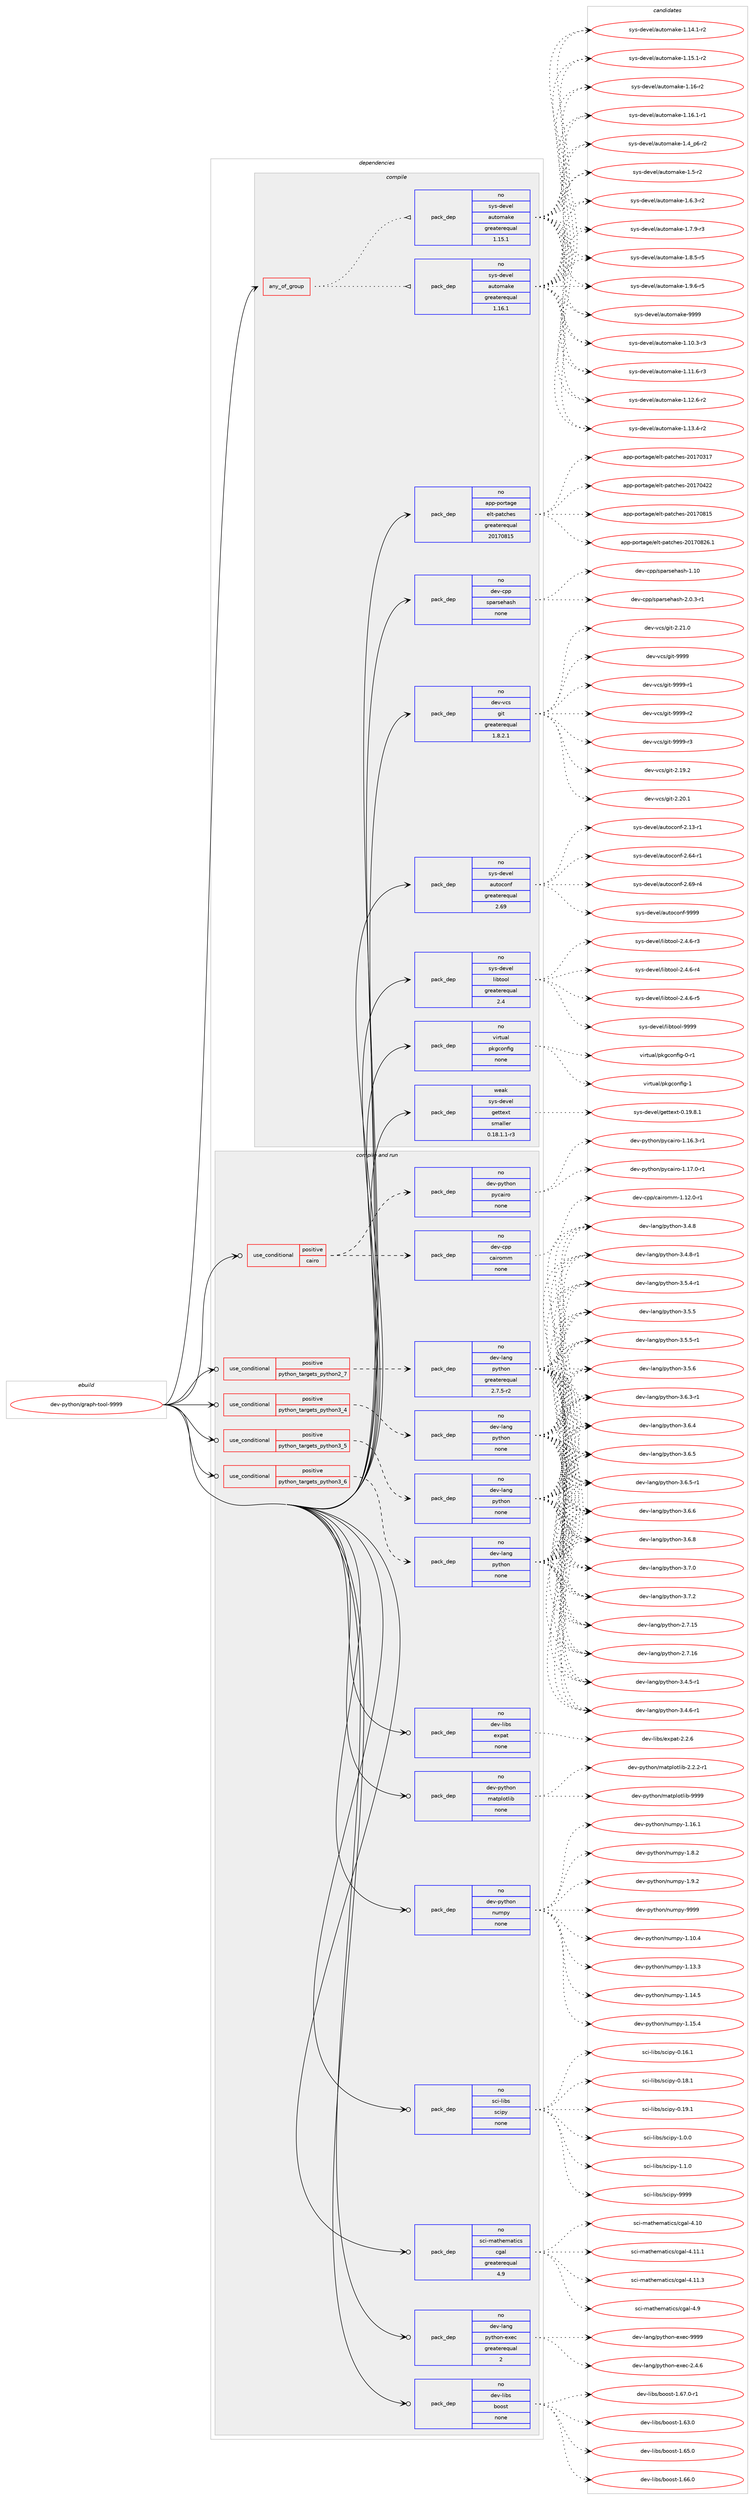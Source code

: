 digraph prolog {

# *************
# Graph options
# *************

newrank=true;
concentrate=true;
compound=true;
graph [rankdir=LR,fontname=Helvetica,fontsize=10,ranksep=1.5];#, ranksep=2.5, nodesep=0.2];
edge  [arrowhead=vee];
node  [fontname=Helvetica,fontsize=10];

# **********
# The ebuild
# **********

subgraph cluster_leftcol {
color=gray;
rank=same;
label=<<i>ebuild</i>>;
id [label="dev-python/graph-tool-9999", color=red, width=4, href="../dev-python/graph-tool-9999.svg"];
}

# ****************
# The dependencies
# ****************

subgraph cluster_midcol {
color=gray;
label=<<i>dependencies</i>>;
subgraph cluster_compile {
fillcolor="#eeeeee";
style=filled;
label=<<i>compile</i>>;
subgraph any22688 {
dependency1411905 [label=<<TABLE BORDER="0" CELLBORDER="1" CELLSPACING="0" CELLPADDING="4"><TR><TD CELLPADDING="10">any_of_group</TD></TR></TABLE>>, shape=none, color=red];subgraph pack1013506 {
dependency1411906 [label=<<TABLE BORDER="0" CELLBORDER="1" CELLSPACING="0" CELLPADDING="4" WIDTH="220"><TR><TD ROWSPAN="6" CELLPADDING="30">pack_dep</TD></TR><TR><TD WIDTH="110">no</TD></TR><TR><TD>sys-devel</TD></TR><TR><TD>automake</TD></TR><TR><TD>greaterequal</TD></TR><TR><TD>1.16.1</TD></TR></TABLE>>, shape=none, color=blue];
}
dependency1411905:e -> dependency1411906:w [weight=20,style="dotted",arrowhead="oinv"];
subgraph pack1013507 {
dependency1411907 [label=<<TABLE BORDER="0" CELLBORDER="1" CELLSPACING="0" CELLPADDING="4" WIDTH="220"><TR><TD ROWSPAN="6" CELLPADDING="30">pack_dep</TD></TR><TR><TD WIDTH="110">no</TD></TR><TR><TD>sys-devel</TD></TR><TR><TD>automake</TD></TR><TR><TD>greaterequal</TD></TR><TR><TD>1.15.1</TD></TR></TABLE>>, shape=none, color=blue];
}
dependency1411905:e -> dependency1411907:w [weight=20,style="dotted",arrowhead="oinv"];
}
id:e -> dependency1411905:w [weight=20,style="solid",arrowhead="vee"];
subgraph pack1013508 {
dependency1411908 [label=<<TABLE BORDER="0" CELLBORDER="1" CELLSPACING="0" CELLPADDING="4" WIDTH="220"><TR><TD ROWSPAN="6" CELLPADDING="30">pack_dep</TD></TR><TR><TD WIDTH="110">no</TD></TR><TR><TD>app-portage</TD></TR><TR><TD>elt-patches</TD></TR><TR><TD>greaterequal</TD></TR><TR><TD>20170815</TD></TR></TABLE>>, shape=none, color=blue];
}
id:e -> dependency1411908:w [weight=20,style="solid",arrowhead="vee"];
subgraph pack1013509 {
dependency1411909 [label=<<TABLE BORDER="0" CELLBORDER="1" CELLSPACING="0" CELLPADDING="4" WIDTH="220"><TR><TD ROWSPAN="6" CELLPADDING="30">pack_dep</TD></TR><TR><TD WIDTH="110">no</TD></TR><TR><TD>dev-cpp</TD></TR><TR><TD>sparsehash</TD></TR><TR><TD>none</TD></TR><TR><TD></TD></TR></TABLE>>, shape=none, color=blue];
}
id:e -> dependency1411909:w [weight=20,style="solid",arrowhead="vee"];
subgraph pack1013510 {
dependency1411910 [label=<<TABLE BORDER="0" CELLBORDER="1" CELLSPACING="0" CELLPADDING="4" WIDTH="220"><TR><TD ROWSPAN="6" CELLPADDING="30">pack_dep</TD></TR><TR><TD WIDTH="110">no</TD></TR><TR><TD>dev-vcs</TD></TR><TR><TD>git</TD></TR><TR><TD>greaterequal</TD></TR><TR><TD>1.8.2.1</TD></TR></TABLE>>, shape=none, color=blue];
}
id:e -> dependency1411910:w [weight=20,style="solid",arrowhead="vee"];
subgraph pack1013511 {
dependency1411911 [label=<<TABLE BORDER="0" CELLBORDER="1" CELLSPACING="0" CELLPADDING="4" WIDTH="220"><TR><TD ROWSPAN="6" CELLPADDING="30">pack_dep</TD></TR><TR><TD WIDTH="110">no</TD></TR><TR><TD>sys-devel</TD></TR><TR><TD>autoconf</TD></TR><TR><TD>greaterequal</TD></TR><TR><TD>2.69</TD></TR></TABLE>>, shape=none, color=blue];
}
id:e -> dependency1411911:w [weight=20,style="solid",arrowhead="vee"];
subgraph pack1013512 {
dependency1411912 [label=<<TABLE BORDER="0" CELLBORDER="1" CELLSPACING="0" CELLPADDING="4" WIDTH="220"><TR><TD ROWSPAN="6" CELLPADDING="30">pack_dep</TD></TR><TR><TD WIDTH="110">no</TD></TR><TR><TD>sys-devel</TD></TR><TR><TD>libtool</TD></TR><TR><TD>greaterequal</TD></TR><TR><TD>2.4</TD></TR></TABLE>>, shape=none, color=blue];
}
id:e -> dependency1411912:w [weight=20,style="solid",arrowhead="vee"];
subgraph pack1013513 {
dependency1411913 [label=<<TABLE BORDER="0" CELLBORDER="1" CELLSPACING="0" CELLPADDING="4" WIDTH="220"><TR><TD ROWSPAN="6" CELLPADDING="30">pack_dep</TD></TR><TR><TD WIDTH="110">no</TD></TR><TR><TD>virtual</TD></TR><TR><TD>pkgconfig</TD></TR><TR><TD>none</TD></TR><TR><TD></TD></TR></TABLE>>, shape=none, color=blue];
}
id:e -> dependency1411913:w [weight=20,style="solid",arrowhead="vee"];
subgraph pack1013514 {
dependency1411914 [label=<<TABLE BORDER="0" CELLBORDER="1" CELLSPACING="0" CELLPADDING="4" WIDTH="220"><TR><TD ROWSPAN="6" CELLPADDING="30">pack_dep</TD></TR><TR><TD WIDTH="110">weak</TD></TR><TR><TD>sys-devel</TD></TR><TR><TD>gettext</TD></TR><TR><TD>smaller</TD></TR><TR><TD>0.18.1.1-r3</TD></TR></TABLE>>, shape=none, color=blue];
}
id:e -> dependency1411914:w [weight=20,style="solid",arrowhead="vee"];
}
subgraph cluster_compileandrun {
fillcolor="#eeeeee";
style=filled;
label=<<i>compile and run</i>>;
subgraph cond375133 {
dependency1411915 [label=<<TABLE BORDER="0" CELLBORDER="1" CELLSPACING="0" CELLPADDING="4"><TR><TD ROWSPAN="3" CELLPADDING="10">use_conditional</TD></TR><TR><TD>positive</TD></TR><TR><TD>cairo</TD></TR></TABLE>>, shape=none, color=red];
subgraph pack1013515 {
dependency1411916 [label=<<TABLE BORDER="0" CELLBORDER="1" CELLSPACING="0" CELLPADDING="4" WIDTH="220"><TR><TD ROWSPAN="6" CELLPADDING="30">pack_dep</TD></TR><TR><TD WIDTH="110">no</TD></TR><TR><TD>dev-cpp</TD></TR><TR><TD>cairomm</TD></TR><TR><TD>none</TD></TR><TR><TD></TD></TR></TABLE>>, shape=none, color=blue];
}
dependency1411915:e -> dependency1411916:w [weight=20,style="dashed",arrowhead="vee"];
subgraph pack1013516 {
dependency1411917 [label=<<TABLE BORDER="0" CELLBORDER="1" CELLSPACING="0" CELLPADDING="4" WIDTH="220"><TR><TD ROWSPAN="6" CELLPADDING="30">pack_dep</TD></TR><TR><TD WIDTH="110">no</TD></TR><TR><TD>dev-python</TD></TR><TR><TD>pycairo</TD></TR><TR><TD>none</TD></TR><TR><TD></TD></TR></TABLE>>, shape=none, color=blue];
}
dependency1411915:e -> dependency1411917:w [weight=20,style="dashed",arrowhead="vee"];
}
id:e -> dependency1411915:w [weight=20,style="solid",arrowhead="odotvee"];
subgraph cond375134 {
dependency1411918 [label=<<TABLE BORDER="0" CELLBORDER="1" CELLSPACING="0" CELLPADDING="4"><TR><TD ROWSPAN="3" CELLPADDING="10">use_conditional</TD></TR><TR><TD>positive</TD></TR><TR><TD>python_targets_python2_7</TD></TR></TABLE>>, shape=none, color=red];
subgraph pack1013517 {
dependency1411919 [label=<<TABLE BORDER="0" CELLBORDER="1" CELLSPACING="0" CELLPADDING="4" WIDTH="220"><TR><TD ROWSPAN="6" CELLPADDING="30">pack_dep</TD></TR><TR><TD WIDTH="110">no</TD></TR><TR><TD>dev-lang</TD></TR><TR><TD>python</TD></TR><TR><TD>greaterequal</TD></TR><TR><TD>2.7.5-r2</TD></TR></TABLE>>, shape=none, color=blue];
}
dependency1411918:e -> dependency1411919:w [weight=20,style="dashed",arrowhead="vee"];
}
id:e -> dependency1411918:w [weight=20,style="solid",arrowhead="odotvee"];
subgraph cond375135 {
dependency1411920 [label=<<TABLE BORDER="0" CELLBORDER="1" CELLSPACING="0" CELLPADDING="4"><TR><TD ROWSPAN="3" CELLPADDING="10">use_conditional</TD></TR><TR><TD>positive</TD></TR><TR><TD>python_targets_python3_4</TD></TR></TABLE>>, shape=none, color=red];
subgraph pack1013518 {
dependency1411921 [label=<<TABLE BORDER="0" CELLBORDER="1" CELLSPACING="0" CELLPADDING="4" WIDTH="220"><TR><TD ROWSPAN="6" CELLPADDING="30">pack_dep</TD></TR><TR><TD WIDTH="110">no</TD></TR><TR><TD>dev-lang</TD></TR><TR><TD>python</TD></TR><TR><TD>none</TD></TR><TR><TD></TD></TR></TABLE>>, shape=none, color=blue];
}
dependency1411920:e -> dependency1411921:w [weight=20,style="dashed",arrowhead="vee"];
}
id:e -> dependency1411920:w [weight=20,style="solid",arrowhead="odotvee"];
subgraph cond375136 {
dependency1411922 [label=<<TABLE BORDER="0" CELLBORDER="1" CELLSPACING="0" CELLPADDING="4"><TR><TD ROWSPAN="3" CELLPADDING="10">use_conditional</TD></TR><TR><TD>positive</TD></TR><TR><TD>python_targets_python3_5</TD></TR></TABLE>>, shape=none, color=red];
subgraph pack1013519 {
dependency1411923 [label=<<TABLE BORDER="0" CELLBORDER="1" CELLSPACING="0" CELLPADDING="4" WIDTH="220"><TR><TD ROWSPAN="6" CELLPADDING="30">pack_dep</TD></TR><TR><TD WIDTH="110">no</TD></TR><TR><TD>dev-lang</TD></TR><TR><TD>python</TD></TR><TR><TD>none</TD></TR><TR><TD></TD></TR></TABLE>>, shape=none, color=blue];
}
dependency1411922:e -> dependency1411923:w [weight=20,style="dashed",arrowhead="vee"];
}
id:e -> dependency1411922:w [weight=20,style="solid",arrowhead="odotvee"];
subgraph cond375137 {
dependency1411924 [label=<<TABLE BORDER="0" CELLBORDER="1" CELLSPACING="0" CELLPADDING="4"><TR><TD ROWSPAN="3" CELLPADDING="10">use_conditional</TD></TR><TR><TD>positive</TD></TR><TR><TD>python_targets_python3_6</TD></TR></TABLE>>, shape=none, color=red];
subgraph pack1013520 {
dependency1411925 [label=<<TABLE BORDER="0" CELLBORDER="1" CELLSPACING="0" CELLPADDING="4" WIDTH="220"><TR><TD ROWSPAN="6" CELLPADDING="30">pack_dep</TD></TR><TR><TD WIDTH="110">no</TD></TR><TR><TD>dev-lang</TD></TR><TR><TD>python</TD></TR><TR><TD>none</TD></TR><TR><TD></TD></TR></TABLE>>, shape=none, color=blue];
}
dependency1411924:e -> dependency1411925:w [weight=20,style="dashed",arrowhead="vee"];
}
id:e -> dependency1411924:w [weight=20,style="solid",arrowhead="odotvee"];
subgraph pack1013521 {
dependency1411926 [label=<<TABLE BORDER="0" CELLBORDER="1" CELLSPACING="0" CELLPADDING="4" WIDTH="220"><TR><TD ROWSPAN="6" CELLPADDING="30">pack_dep</TD></TR><TR><TD WIDTH="110">no</TD></TR><TR><TD>dev-lang</TD></TR><TR><TD>python-exec</TD></TR><TR><TD>greaterequal</TD></TR><TR><TD>2</TD></TR></TABLE>>, shape=none, color=blue];
}
id:e -> dependency1411926:w [weight=20,style="solid",arrowhead="odotvee"];
subgraph pack1013522 {
dependency1411927 [label=<<TABLE BORDER="0" CELLBORDER="1" CELLSPACING="0" CELLPADDING="4" WIDTH="220"><TR><TD ROWSPAN="6" CELLPADDING="30">pack_dep</TD></TR><TR><TD WIDTH="110">no</TD></TR><TR><TD>dev-libs</TD></TR><TR><TD>boost</TD></TR><TR><TD>none</TD></TR><TR><TD></TD></TR></TABLE>>, shape=none, color=blue];
}
id:e -> dependency1411927:w [weight=20,style="solid",arrowhead="odotvee"];
subgraph pack1013523 {
dependency1411928 [label=<<TABLE BORDER="0" CELLBORDER="1" CELLSPACING="0" CELLPADDING="4" WIDTH="220"><TR><TD ROWSPAN="6" CELLPADDING="30">pack_dep</TD></TR><TR><TD WIDTH="110">no</TD></TR><TR><TD>dev-libs</TD></TR><TR><TD>expat</TD></TR><TR><TD>none</TD></TR><TR><TD></TD></TR></TABLE>>, shape=none, color=blue];
}
id:e -> dependency1411928:w [weight=20,style="solid",arrowhead="odotvee"];
subgraph pack1013524 {
dependency1411929 [label=<<TABLE BORDER="0" CELLBORDER="1" CELLSPACING="0" CELLPADDING="4" WIDTH="220"><TR><TD ROWSPAN="6" CELLPADDING="30">pack_dep</TD></TR><TR><TD WIDTH="110">no</TD></TR><TR><TD>dev-python</TD></TR><TR><TD>matplotlib</TD></TR><TR><TD>none</TD></TR><TR><TD></TD></TR></TABLE>>, shape=none, color=blue];
}
id:e -> dependency1411929:w [weight=20,style="solid",arrowhead="odotvee"];
subgraph pack1013525 {
dependency1411930 [label=<<TABLE BORDER="0" CELLBORDER="1" CELLSPACING="0" CELLPADDING="4" WIDTH="220"><TR><TD ROWSPAN="6" CELLPADDING="30">pack_dep</TD></TR><TR><TD WIDTH="110">no</TD></TR><TR><TD>dev-python</TD></TR><TR><TD>numpy</TD></TR><TR><TD>none</TD></TR><TR><TD></TD></TR></TABLE>>, shape=none, color=blue];
}
id:e -> dependency1411930:w [weight=20,style="solid",arrowhead="odotvee"];
subgraph pack1013526 {
dependency1411931 [label=<<TABLE BORDER="0" CELLBORDER="1" CELLSPACING="0" CELLPADDING="4" WIDTH="220"><TR><TD ROWSPAN="6" CELLPADDING="30">pack_dep</TD></TR><TR><TD WIDTH="110">no</TD></TR><TR><TD>sci-libs</TD></TR><TR><TD>scipy</TD></TR><TR><TD>none</TD></TR><TR><TD></TD></TR></TABLE>>, shape=none, color=blue];
}
id:e -> dependency1411931:w [weight=20,style="solid",arrowhead="odotvee"];
subgraph pack1013527 {
dependency1411932 [label=<<TABLE BORDER="0" CELLBORDER="1" CELLSPACING="0" CELLPADDING="4" WIDTH="220"><TR><TD ROWSPAN="6" CELLPADDING="30">pack_dep</TD></TR><TR><TD WIDTH="110">no</TD></TR><TR><TD>sci-mathematics</TD></TR><TR><TD>cgal</TD></TR><TR><TD>greaterequal</TD></TR><TR><TD>4.9</TD></TR></TABLE>>, shape=none, color=blue];
}
id:e -> dependency1411932:w [weight=20,style="solid",arrowhead="odotvee"];
}
subgraph cluster_run {
fillcolor="#eeeeee";
style=filled;
label=<<i>run</i>>;
}
}

# **************
# The candidates
# **************

subgraph cluster_choices {
rank=same;
color=gray;
label=<<i>candidates</i>>;

subgraph choice1013506 {
color=black;
nodesep=1;
choice11512111545100101118101108479711711611110997107101454946494846514511451 [label="sys-devel/automake-1.10.3-r3", color=red, width=4,href="../sys-devel/automake-1.10.3-r3.svg"];
choice11512111545100101118101108479711711611110997107101454946494946544511451 [label="sys-devel/automake-1.11.6-r3", color=red, width=4,href="../sys-devel/automake-1.11.6-r3.svg"];
choice11512111545100101118101108479711711611110997107101454946495046544511450 [label="sys-devel/automake-1.12.6-r2", color=red, width=4,href="../sys-devel/automake-1.12.6-r2.svg"];
choice11512111545100101118101108479711711611110997107101454946495146524511450 [label="sys-devel/automake-1.13.4-r2", color=red, width=4,href="../sys-devel/automake-1.13.4-r2.svg"];
choice11512111545100101118101108479711711611110997107101454946495246494511450 [label="sys-devel/automake-1.14.1-r2", color=red, width=4,href="../sys-devel/automake-1.14.1-r2.svg"];
choice11512111545100101118101108479711711611110997107101454946495346494511450 [label="sys-devel/automake-1.15.1-r2", color=red, width=4,href="../sys-devel/automake-1.15.1-r2.svg"];
choice1151211154510010111810110847971171161111099710710145494649544511450 [label="sys-devel/automake-1.16-r2", color=red, width=4,href="../sys-devel/automake-1.16-r2.svg"];
choice11512111545100101118101108479711711611110997107101454946495446494511449 [label="sys-devel/automake-1.16.1-r1", color=red, width=4,href="../sys-devel/automake-1.16.1-r1.svg"];
choice115121115451001011181011084797117116111109971071014549465295112544511450 [label="sys-devel/automake-1.4_p6-r2", color=red, width=4,href="../sys-devel/automake-1.4_p6-r2.svg"];
choice11512111545100101118101108479711711611110997107101454946534511450 [label="sys-devel/automake-1.5-r2", color=red, width=4,href="../sys-devel/automake-1.5-r2.svg"];
choice115121115451001011181011084797117116111109971071014549465446514511450 [label="sys-devel/automake-1.6.3-r2", color=red, width=4,href="../sys-devel/automake-1.6.3-r2.svg"];
choice115121115451001011181011084797117116111109971071014549465546574511451 [label="sys-devel/automake-1.7.9-r3", color=red, width=4,href="../sys-devel/automake-1.7.9-r3.svg"];
choice115121115451001011181011084797117116111109971071014549465646534511453 [label="sys-devel/automake-1.8.5-r5", color=red, width=4,href="../sys-devel/automake-1.8.5-r5.svg"];
choice115121115451001011181011084797117116111109971071014549465746544511453 [label="sys-devel/automake-1.9.6-r5", color=red, width=4,href="../sys-devel/automake-1.9.6-r5.svg"];
choice115121115451001011181011084797117116111109971071014557575757 [label="sys-devel/automake-9999", color=red, width=4,href="../sys-devel/automake-9999.svg"];
dependency1411906:e -> choice11512111545100101118101108479711711611110997107101454946494846514511451:w [style=dotted,weight="100"];
dependency1411906:e -> choice11512111545100101118101108479711711611110997107101454946494946544511451:w [style=dotted,weight="100"];
dependency1411906:e -> choice11512111545100101118101108479711711611110997107101454946495046544511450:w [style=dotted,weight="100"];
dependency1411906:e -> choice11512111545100101118101108479711711611110997107101454946495146524511450:w [style=dotted,weight="100"];
dependency1411906:e -> choice11512111545100101118101108479711711611110997107101454946495246494511450:w [style=dotted,weight="100"];
dependency1411906:e -> choice11512111545100101118101108479711711611110997107101454946495346494511450:w [style=dotted,weight="100"];
dependency1411906:e -> choice1151211154510010111810110847971171161111099710710145494649544511450:w [style=dotted,weight="100"];
dependency1411906:e -> choice11512111545100101118101108479711711611110997107101454946495446494511449:w [style=dotted,weight="100"];
dependency1411906:e -> choice115121115451001011181011084797117116111109971071014549465295112544511450:w [style=dotted,weight="100"];
dependency1411906:e -> choice11512111545100101118101108479711711611110997107101454946534511450:w [style=dotted,weight="100"];
dependency1411906:e -> choice115121115451001011181011084797117116111109971071014549465446514511450:w [style=dotted,weight="100"];
dependency1411906:e -> choice115121115451001011181011084797117116111109971071014549465546574511451:w [style=dotted,weight="100"];
dependency1411906:e -> choice115121115451001011181011084797117116111109971071014549465646534511453:w [style=dotted,weight="100"];
dependency1411906:e -> choice115121115451001011181011084797117116111109971071014549465746544511453:w [style=dotted,weight="100"];
dependency1411906:e -> choice115121115451001011181011084797117116111109971071014557575757:w [style=dotted,weight="100"];
}
subgraph choice1013507 {
color=black;
nodesep=1;
choice11512111545100101118101108479711711611110997107101454946494846514511451 [label="sys-devel/automake-1.10.3-r3", color=red, width=4,href="../sys-devel/automake-1.10.3-r3.svg"];
choice11512111545100101118101108479711711611110997107101454946494946544511451 [label="sys-devel/automake-1.11.6-r3", color=red, width=4,href="../sys-devel/automake-1.11.6-r3.svg"];
choice11512111545100101118101108479711711611110997107101454946495046544511450 [label="sys-devel/automake-1.12.6-r2", color=red, width=4,href="../sys-devel/automake-1.12.6-r2.svg"];
choice11512111545100101118101108479711711611110997107101454946495146524511450 [label="sys-devel/automake-1.13.4-r2", color=red, width=4,href="../sys-devel/automake-1.13.4-r2.svg"];
choice11512111545100101118101108479711711611110997107101454946495246494511450 [label="sys-devel/automake-1.14.1-r2", color=red, width=4,href="../sys-devel/automake-1.14.1-r2.svg"];
choice11512111545100101118101108479711711611110997107101454946495346494511450 [label="sys-devel/automake-1.15.1-r2", color=red, width=4,href="../sys-devel/automake-1.15.1-r2.svg"];
choice1151211154510010111810110847971171161111099710710145494649544511450 [label="sys-devel/automake-1.16-r2", color=red, width=4,href="../sys-devel/automake-1.16-r2.svg"];
choice11512111545100101118101108479711711611110997107101454946495446494511449 [label="sys-devel/automake-1.16.1-r1", color=red, width=4,href="../sys-devel/automake-1.16.1-r1.svg"];
choice115121115451001011181011084797117116111109971071014549465295112544511450 [label="sys-devel/automake-1.4_p6-r2", color=red, width=4,href="../sys-devel/automake-1.4_p6-r2.svg"];
choice11512111545100101118101108479711711611110997107101454946534511450 [label="sys-devel/automake-1.5-r2", color=red, width=4,href="../sys-devel/automake-1.5-r2.svg"];
choice115121115451001011181011084797117116111109971071014549465446514511450 [label="sys-devel/automake-1.6.3-r2", color=red, width=4,href="../sys-devel/automake-1.6.3-r2.svg"];
choice115121115451001011181011084797117116111109971071014549465546574511451 [label="sys-devel/automake-1.7.9-r3", color=red, width=4,href="../sys-devel/automake-1.7.9-r3.svg"];
choice115121115451001011181011084797117116111109971071014549465646534511453 [label="sys-devel/automake-1.8.5-r5", color=red, width=4,href="../sys-devel/automake-1.8.5-r5.svg"];
choice115121115451001011181011084797117116111109971071014549465746544511453 [label="sys-devel/automake-1.9.6-r5", color=red, width=4,href="../sys-devel/automake-1.9.6-r5.svg"];
choice115121115451001011181011084797117116111109971071014557575757 [label="sys-devel/automake-9999", color=red, width=4,href="../sys-devel/automake-9999.svg"];
dependency1411907:e -> choice11512111545100101118101108479711711611110997107101454946494846514511451:w [style=dotted,weight="100"];
dependency1411907:e -> choice11512111545100101118101108479711711611110997107101454946494946544511451:w [style=dotted,weight="100"];
dependency1411907:e -> choice11512111545100101118101108479711711611110997107101454946495046544511450:w [style=dotted,weight="100"];
dependency1411907:e -> choice11512111545100101118101108479711711611110997107101454946495146524511450:w [style=dotted,weight="100"];
dependency1411907:e -> choice11512111545100101118101108479711711611110997107101454946495246494511450:w [style=dotted,weight="100"];
dependency1411907:e -> choice11512111545100101118101108479711711611110997107101454946495346494511450:w [style=dotted,weight="100"];
dependency1411907:e -> choice1151211154510010111810110847971171161111099710710145494649544511450:w [style=dotted,weight="100"];
dependency1411907:e -> choice11512111545100101118101108479711711611110997107101454946495446494511449:w [style=dotted,weight="100"];
dependency1411907:e -> choice115121115451001011181011084797117116111109971071014549465295112544511450:w [style=dotted,weight="100"];
dependency1411907:e -> choice11512111545100101118101108479711711611110997107101454946534511450:w [style=dotted,weight="100"];
dependency1411907:e -> choice115121115451001011181011084797117116111109971071014549465446514511450:w [style=dotted,weight="100"];
dependency1411907:e -> choice115121115451001011181011084797117116111109971071014549465546574511451:w [style=dotted,weight="100"];
dependency1411907:e -> choice115121115451001011181011084797117116111109971071014549465646534511453:w [style=dotted,weight="100"];
dependency1411907:e -> choice115121115451001011181011084797117116111109971071014549465746544511453:w [style=dotted,weight="100"];
dependency1411907:e -> choice115121115451001011181011084797117116111109971071014557575757:w [style=dotted,weight="100"];
}
subgraph choice1013508 {
color=black;
nodesep=1;
choice97112112451121111141169710310147101108116451129711699104101115455048495548514955 [label="app-portage/elt-patches-20170317", color=red, width=4,href="../app-portage/elt-patches-20170317.svg"];
choice97112112451121111141169710310147101108116451129711699104101115455048495548525050 [label="app-portage/elt-patches-20170422", color=red, width=4,href="../app-portage/elt-patches-20170422.svg"];
choice97112112451121111141169710310147101108116451129711699104101115455048495548564953 [label="app-portage/elt-patches-20170815", color=red, width=4,href="../app-portage/elt-patches-20170815.svg"];
choice971121124511211111411697103101471011081164511297116991041011154550484955485650544649 [label="app-portage/elt-patches-20170826.1", color=red, width=4,href="../app-portage/elt-patches-20170826.1.svg"];
dependency1411908:e -> choice97112112451121111141169710310147101108116451129711699104101115455048495548514955:w [style=dotted,weight="100"];
dependency1411908:e -> choice97112112451121111141169710310147101108116451129711699104101115455048495548525050:w [style=dotted,weight="100"];
dependency1411908:e -> choice97112112451121111141169710310147101108116451129711699104101115455048495548564953:w [style=dotted,weight="100"];
dependency1411908:e -> choice971121124511211111411697103101471011081164511297116991041011154550484955485650544649:w [style=dotted,weight="100"];
}
subgraph choice1013509 {
color=black;
nodesep=1;
choice10010111845991121124711511297114115101104971151044549464948 [label="dev-cpp/sparsehash-1.10", color=red, width=4,href="../dev-cpp/sparsehash-1.10.svg"];
choice10010111845991121124711511297114115101104971151044550464846514511449 [label="dev-cpp/sparsehash-2.0.3-r1", color=red, width=4,href="../dev-cpp/sparsehash-2.0.3-r1.svg"];
dependency1411909:e -> choice10010111845991121124711511297114115101104971151044549464948:w [style=dotted,weight="100"];
dependency1411909:e -> choice10010111845991121124711511297114115101104971151044550464846514511449:w [style=dotted,weight="100"];
}
subgraph choice1013510 {
color=black;
nodesep=1;
choice10010111845118991154710310511645504649574650 [label="dev-vcs/git-2.19.2", color=red, width=4,href="../dev-vcs/git-2.19.2.svg"];
choice10010111845118991154710310511645504650484649 [label="dev-vcs/git-2.20.1", color=red, width=4,href="../dev-vcs/git-2.20.1.svg"];
choice10010111845118991154710310511645504650494648 [label="dev-vcs/git-2.21.0", color=red, width=4,href="../dev-vcs/git-2.21.0.svg"];
choice1001011184511899115471031051164557575757 [label="dev-vcs/git-9999", color=red, width=4,href="../dev-vcs/git-9999.svg"];
choice10010111845118991154710310511645575757574511449 [label="dev-vcs/git-9999-r1", color=red, width=4,href="../dev-vcs/git-9999-r1.svg"];
choice10010111845118991154710310511645575757574511450 [label="dev-vcs/git-9999-r2", color=red, width=4,href="../dev-vcs/git-9999-r2.svg"];
choice10010111845118991154710310511645575757574511451 [label="dev-vcs/git-9999-r3", color=red, width=4,href="../dev-vcs/git-9999-r3.svg"];
dependency1411910:e -> choice10010111845118991154710310511645504649574650:w [style=dotted,weight="100"];
dependency1411910:e -> choice10010111845118991154710310511645504650484649:w [style=dotted,weight="100"];
dependency1411910:e -> choice10010111845118991154710310511645504650494648:w [style=dotted,weight="100"];
dependency1411910:e -> choice1001011184511899115471031051164557575757:w [style=dotted,weight="100"];
dependency1411910:e -> choice10010111845118991154710310511645575757574511449:w [style=dotted,weight="100"];
dependency1411910:e -> choice10010111845118991154710310511645575757574511450:w [style=dotted,weight="100"];
dependency1411910:e -> choice10010111845118991154710310511645575757574511451:w [style=dotted,weight="100"];
}
subgraph choice1013511 {
color=black;
nodesep=1;
choice1151211154510010111810110847971171161119911111010245504649514511449 [label="sys-devel/autoconf-2.13-r1", color=red, width=4,href="../sys-devel/autoconf-2.13-r1.svg"];
choice1151211154510010111810110847971171161119911111010245504654524511449 [label="sys-devel/autoconf-2.64-r1", color=red, width=4,href="../sys-devel/autoconf-2.64-r1.svg"];
choice1151211154510010111810110847971171161119911111010245504654574511452 [label="sys-devel/autoconf-2.69-r4", color=red, width=4,href="../sys-devel/autoconf-2.69-r4.svg"];
choice115121115451001011181011084797117116111991111101024557575757 [label="sys-devel/autoconf-9999", color=red, width=4,href="../sys-devel/autoconf-9999.svg"];
dependency1411911:e -> choice1151211154510010111810110847971171161119911111010245504649514511449:w [style=dotted,weight="100"];
dependency1411911:e -> choice1151211154510010111810110847971171161119911111010245504654524511449:w [style=dotted,weight="100"];
dependency1411911:e -> choice1151211154510010111810110847971171161119911111010245504654574511452:w [style=dotted,weight="100"];
dependency1411911:e -> choice115121115451001011181011084797117116111991111101024557575757:w [style=dotted,weight="100"];
}
subgraph choice1013512 {
color=black;
nodesep=1;
choice1151211154510010111810110847108105981161111111084550465246544511451 [label="sys-devel/libtool-2.4.6-r3", color=red, width=4,href="../sys-devel/libtool-2.4.6-r3.svg"];
choice1151211154510010111810110847108105981161111111084550465246544511452 [label="sys-devel/libtool-2.4.6-r4", color=red, width=4,href="../sys-devel/libtool-2.4.6-r4.svg"];
choice1151211154510010111810110847108105981161111111084550465246544511453 [label="sys-devel/libtool-2.4.6-r5", color=red, width=4,href="../sys-devel/libtool-2.4.6-r5.svg"];
choice1151211154510010111810110847108105981161111111084557575757 [label="sys-devel/libtool-9999", color=red, width=4,href="../sys-devel/libtool-9999.svg"];
dependency1411912:e -> choice1151211154510010111810110847108105981161111111084550465246544511451:w [style=dotted,weight="100"];
dependency1411912:e -> choice1151211154510010111810110847108105981161111111084550465246544511452:w [style=dotted,weight="100"];
dependency1411912:e -> choice1151211154510010111810110847108105981161111111084550465246544511453:w [style=dotted,weight="100"];
dependency1411912:e -> choice1151211154510010111810110847108105981161111111084557575757:w [style=dotted,weight="100"];
}
subgraph choice1013513 {
color=black;
nodesep=1;
choice11810511411611797108471121071039911111010210510345484511449 [label="virtual/pkgconfig-0-r1", color=red, width=4,href="../virtual/pkgconfig-0-r1.svg"];
choice1181051141161179710847112107103991111101021051034549 [label="virtual/pkgconfig-1", color=red, width=4,href="../virtual/pkgconfig-1.svg"];
dependency1411913:e -> choice11810511411611797108471121071039911111010210510345484511449:w [style=dotted,weight="100"];
dependency1411913:e -> choice1181051141161179710847112107103991111101021051034549:w [style=dotted,weight="100"];
}
subgraph choice1013514 {
color=black;
nodesep=1;
choice1151211154510010111810110847103101116116101120116454846495746564649 [label="sys-devel/gettext-0.19.8.1", color=red, width=4,href="../sys-devel/gettext-0.19.8.1.svg"];
dependency1411914:e -> choice1151211154510010111810110847103101116116101120116454846495746564649:w [style=dotted,weight="100"];
}
subgraph choice1013515 {
color=black;
nodesep=1;
choice1001011184599112112479997105114111109109454946495046484511449 [label="dev-cpp/cairomm-1.12.0-r1", color=red, width=4,href="../dev-cpp/cairomm-1.12.0-r1.svg"];
dependency1411916:e -> choice1001011184599112112479997105114111109109454946495046484511449:w [style=dotted,weight="100"];
}
subgraph choice1013516 {
color=black;
nodesep=1;
choice10010111845112121116104111110471121219997105114111454946495446514511449 [label="dev-python/pycairo-1.16.3-r1", color=red, width=4,href="../dev-python/pycairo-1.16.3-r1.svg"];
choice10010111845112121116104111110471121219997105114111454946495546484511449 [label="dev-python/pycairo-1.17.0-r1", color=red, width=4,href="../dev-python/pycairo-1.17.0-r1.svg"];
dependency1411917:e -> choice10010111845112121116104111110471121219997105114111454946495446514511449:w [style=dotted,weight="100"];
dependency1411917:e -> choice10010111845112121116104111110471121219997105114111454946495546484511449:w [style=dotted,weight="100"];
}
subgraph choice1013517 {
color=black;
nodesep=1;
choice10010111845108971101034711212111610411111045504655464953 [label="dev-lang/python-2.7.15", color=red, width=4,href="../dev-lang/python-2.7.15.svg"];
choice10010111845108971101034711212111610411111045504655464954 [label="dev-lang/python-2.7.16", color=red, width=4,href="../dev-lang/python-2.7.16.svg"];
choice1001011184510897110103471121211161041111104551465246534511449 [label="dev-lang/python-3.4.5-r1", color=red, width=4,href="../dev-lang/python-3.4.5-r1.svg"];
choice1001011184510897110103471121211161041111104551465246544511449 [label="dev-lang/python-3.4.6-r1", color=red, width=4,href="../dev-lang/python-3.4.6-r1.svg"];
choice100101118451089711010347112121116104111110455146524656 [label="dev-lang/python-3.4.8", color=red, width=4,href="../dev-lang/python-3.4.8.svg"];
choice1001011184510897110103471121211161041111104551465246564511449 [label="dev-lang/python-3.4.8-r1", color=red, width=4,href="../dev-lang/python-3.4.8-r1.svg"];
choice1001011184510897110103471121211161041111104551465346524511449 [label="dev-lang/python-3.5.4-r1", color=red, width=4,href="../dev-lang/python-3.5.4-r1.svg"];
choice100101118451089711010347112121116104111110455146534653 [label="dev-lang/python-3.5.5", color=red, width=4,href="../dev-lang/python-3.5.5.svg"];
choice1001011184510897110103471121211161041111104551465346534511449 [label="dev-lang/python-3.5.5-r1", color=red, width=4,href="../dev-lang/python-3.5.5-r1.svg"];
choice100101118451089711010347112121116104111110455146534654 [label="dev-lang/python-3.5.6", color=red, width=4,href="../dev-lang/python-3.5.6.svg"];
choice1001011184510897110103471121211161041111104551465446514511449 [label="dev-lang/python-3.6.3-r1", color=red, width=4,href="../dev-lang/python-3.6.3-r1.svg"];
choice100101118451089711010347112121116104111110455146544652 [label="dev-lang/python-3.6.4", color=red, width=4,href="../dev-lang/python-3.6.4.svg"];
choice100101118451089711010347112121116104111110455146544653 [label="dev-lang/python-3.6.5", color=red, width=4,href="../dev-lang/python-3.6.5.svg"];
choice1001011184510897110103471121211161041111104551465446534511449 [label="dev-lang/python-3.6.5-r1", color=red, width=4,href="../dev-lang/python-3.6.5-r1.svg"];
choice100101118451089711010347112121116104111110455146544654 [label="dev-lang/python-3.6.6", color=red, width=4,href="../dev-lang/python-3.6.6.svg"];
choice100101118451089711010347112121116104111110455146544656 [label="dev-lang/python-3.6.8", color=red, width=4,href="../dev-lang/python-3.6.8.svg"];
choice100101118451089711010347112121116104111110455146554648 [label="dev-lang/python-3.7.0", color=red, width=4,href="../dev-lang/python-3.7.0.svg"];
choice100101118451089711010347112121116104111110455146554650 [label="dev-lang/python-3.7.2", color=red, width=4,href="../dev-lang/python-3.7.2.svg"];
dependency1411919:e -> choice10010111845108971101034711212111610411111045504655464953:w [style=dotted,weight="100"];
dependency1411919:e -> choice10010111845108971101034711212111610411111045504655464954:w [style=dotted,weight="100"];
dependency1411919:e -> choice1001011184510897110103471121211161041111104551465246534511449:w [style=dotted,weight="100"];
dependency1411919:e -> choice1001011184510897110103471121211161041111104551465246544511449:w [style=dotted,weight="100"];
dependency1411919:e -> choice100101118451089711010347112121116104111110455146524656:w [style=dotted,weight="100"];
dependency1411919:e -> choice1001011184510897110103471121211161041111104551465246564511449:w [style=dotted,weight="100"];
dependency1411919:e -> choice1001011184510897110103471121211161041111104551465346524511449:w [style=dotted,weight="100"];
dependency1411919:e -> choice100101118451089711010347112121116104111110455146534653:w [style=dotted,weight="100"];
dependency1411919:e -> choice1001011184510897110103471121211161041111104551465346534511449:w [style=dotted,weight="100"];
dependency1411919:e -> choice100101118451089711010347112121116104111110455146534654:w [style=dotted,weight="100"];
dependency1411919:e -> choice1001011184510897110103471121211161041111104551465446514511449:w [style=dotted,weight="100"];
dependency1411919:e -> choice100101118451089711010347112121116104111110455146544652:w [style=dotted,weight="100"];
dependency1411919:e -> choice100101118451089711010347112121116104111110455146544653:w [style=dotted,weight="100"];
dependency1411919:e -> choice1001011184510897110103471121211161041111104551465446534511449:w [style=dotted,weight="100"];
dependency1411919:e -> choice100101118451089711010347112121116104111110455146544654:w [style=dotted,weight="100"];
dependency1411919:e -> choice100101118451089711010347112121116104111110455146544656:w [style=dotted,weight="100"];
dependency1411919:e -> choice100101118451089711010347112121116104111110455146554648:w [style=dotted,weight="100"];
dependency1411919:e -> choice100101118451089711010347112121116104111110455146554650:w [style=dotted,weight="100"];
}
subgraph choice1013518 {
color=black;
nodesep=1;
choice10010111845108971101034711212111610411111045504655464953 [label="dev-lang/python-2.7.15", color=red, width=4,href="../dev-lang/python-2.7.15.svg"];
choice10010111845108971101034711212111610411111045504655464954 [label="dev-lang/python-2.7.16", color=red, width=4,href="../dev-lang/python-2.7.16.svg"];
choice1001011184510897110103471121211161041111104551465246534511449 [label="dev-lang/python-3.4.5-r1", color=red, width=4,href="../dev-lang/python-3.4.5-r1.svg"];
choice1001011184510897110103471121211161041111104551465246544511449 [label="dev-lang/python-3.4.6-r1", color=red, width=4,href="../dev-lang/python-3.4.6-r1.svg"];
choice100101118451089711010347112121116104111110455146524656 [label="dev-lang/python-3.4.8", color=red, width=4,href="../dev-lang/python-3.4.8.svg"];
choice1001011184510897110103471121211161041111104551465246564511449 [label="dev-lang/python-3.4.8-r1", color=red, width=4,href="../dev-lang/python-3.4.8-r1.svg"];
choice1001011184510897110103471121211161041111104551465346524511449 [label="dev-lang/python-3.5.4-r1", color=red, width=4,href="../dev-lang/python-3.5.4-r1.svg"];
choice100101118451089711010347112121116104111110455146534653 [label="dev-lang/python-3.5.5", color=red, width=4,href="../dev-lang/python-3.5.5.svg"];
choice1001011184510897110103471121211161041111104551465346534511449 [label="dev-lang/python-3.5.5-r1", color=red, width=4,href="../dev-lang/python-3.5.5-r1.svg"];
choice100101118451089711010347112121116104111110455146534654 [label="dev-lang/python-3.5.6", color=red, width=4,href="../dev-lang/python-3.5.6.svg"];
choice1001011184510897110103471121211161041111104551465446514511449 [label="dev-lang/python-3.6.3-r1", color=red, width=4,href="../dev-lang/python-3.6.3-r1.svg"];
choice100101118451089711010347112121116104111110455146544652 [label="dev-lang/python-3.6.4", color=red, width=4,href="../dev-lang/python-3.6.4.svg"];
choice100101118451089711010347112121116104111110455146544653 [label="dev-lang/python-3.6.5", color=red, width=4,href="../dev-lang/python-3.6.5.svg"];
choice1001011184510897110103471121211161041111104551465446534511449 [label="dev-lang/python-3.6.5-r1", color=red, width=4,href="../dev-lang/python-3.6.5-r1.svg"];
choice100101118451089711010347112121116104111110455146544654 [label="dev-lang/python-3.6.6", color=red, width=4,href="../dev-lang/python-3.6.6.svg"];
choice100101118451089711010347112121116104111110455146544656 [label="dev-lang/python-3.6.8", color=red, width=4,href="../dev-lang/python-3.6.8.svg"];
choice100101118451089711010347112121116104111110455146554648 [label="dev-lang/python-3.7.0", color=red, width=4,href="../dev-lang/python-3.7.0.svg"];
choice100101118451089711010347112121116104111110455146554650 [label="dev-lang/python-3.7.2", color=red, width=4,href="../dev-lang/python-3.7.2.svg"];
dependency1411921:e -> choice10010111845108971101034711212111610411111045504655464953:w [style=dotted,weight="100"];
dependency1411921:e -> choice10010111845108971101034711212111610411111045504655464954:w [style=dotted,weight="100"];
dependency1411921:e -> choice1001011184510897110103471121211161041111104551465246534511449:w [style=dotted,weight="100"];
dependency1411921:e -> choice1001011184510897110103471121211161041111104551465246544511449:w [style=dotted,weight="100"];
dependency1411921:e -> choice100101118451089711010347112121116104111110455146524656:w [style=dotted,weight="100"];
dependency1411921:e -> choice1001011184510897110103471121211161041111104551465246564511449:w [style=dotted,weight="100"];
dependency1411921:e -> choice1001011184510897110103471121211161041111104551465346524511449:w [style=dotted,weight="100"];
dependency1411921:e -> choice100101118451089711010347112121116104111110455146534653:w [style=dotted,weight="100"];
dependency1411921:e -> choice1001011184510897110103471121211161041111104551465346534511449:w [style=dotted,weight="100"];
dependency1411921:e -> choice100101118451089711010347112121116104111110455146534654:w [style=dotted,weight="100"];
dependency1411921:e -> choice1001011184510897110103471121211161041111104551465446514511449:w [style=dotted,weight="100"];
dependency1411921:e -> choice100101118451089711010347112121116104111110455146544652:w [style=dotted,weight="100"];
dependency1411921:e -> choice100101118451089711010347112121116104111110455146544653:w [style=dotted,weight="100"];
dependency1411921:e -> choice1001011184510897110103471121211161041111104551465446534511449:w [style=dotted,weight="100"];
dependency1411921:e -> choice100101118451089711010347112121116104111110455146544654:w [style=dotted,weight="100"];
dependency1411921:e -> choice100101118451089711010347112121116104111110455146544656:w [style=dotted,weight="100"];
dependency1411921:e -> choice100101118451089711010347112121116104111110455146554648:w [style=dotted,weight="100"];
dependency1411921:e -> choice100101118451089711010347112121116104111110455146554650:w [style=dotted,weight="100"];
}
subgraph choice1013519 {
color=black;
nodesep=1;
choice10010111845108971101034711212111610411111045504655464953 [label="dev-lang/python-2.7.15", color=red, width=4,href="../dev-lang/python-2.7.15.svg"];
choice10010111845108971101034711212111610411111045504655464954 [label="dev-lang/python-2.7.16", color=red, width=4,href="../dev-lang/python-2.7.16.svg"];
choice1001011184510897110103471121211161041111104551465246534511449 [label="dev-lang/python-3.4.5-r1", color=red, width=4,href="../dev-lang/python-3.4.5-r1.svg"];
choice1001011184510897110103471121211161041111104551465246544511449 [label="dev-lang/python-3.4.6-r1", color=red, width=4,href="../dev-lang/python-3.4.6-r1.svg"];
choice100101118451089711010347112121116104111110455146524656 [label="dev-lang/python-3.4.8", color=red, width=4,href="../dev-lang/python-3.4.8.svg"];
choice1001011184510897110103471121211161041111104551465246564511449 [label="dev-lang/python-3.4.8-r1", color=red, width=4,href="../dev-lang/python-3.4.8-r1.svg"];
choice1001011184510897110103471121211161041111104551465346524511449 [label="dev-lang/python-3.5.4-r1", color=red, width=4,href="../dev-lang/python-3.5.4-r1.svg"];
choice100101118451089711010347112121116104111110455146534653 [label="dev-lang/python-3.5.5", color=red, width=4,href="../dev-lang/python-3.5.5.svg"];
choice1001011184510897110103471121211161041111104551465346534511449 [label="dev-lang/python-3.5.5-r1", color=red, width=4,href="../dev-lang/python-3.5.5-r1.svg"];
choice100101118451089711010347112121116104111110455146534654 [label="dev-lang/python-3.5.6", color=red, width=4,href="../dev-lang/python-3.5.6.svg"];
choice1001011184510897110103471121211161041111104551465446514511449 [label="dev-lang/python-3.6.3-r1", color=red, width=4,href="../dev-lang/python-3.6.3-r1.svg"];
choice100101118451089711010347112121116104111110455146544652 [label="dev-lang/python-3.6.4", color=red, width=4,href="../dev-lang/python-3.6.4.svg"];
choice100101118451089711010347112121116104111110455146544653 [label="dev-lang/python-3.6.5", color=red, width=4,href="../dev-lang/python-3.6.5.svg"];
choice1001011184510897110103471121211161041111104551465446534511449 [label="dev-lang/python-3.6.5-r1", color=red, width=4,href="../dev-lang/python-3.6.5-r1.svg"];
choice100101118451089711010347112121116104111110455146544654 [label="dev-lang/python-3.6.6", color=red, width=4,href="../dev-lang/python-3.6.6.svg"];
choice100101118451089711010347112121116104111110455146544656 [label="dev-lang/python-3.6.8", color=red, width=4,href="../dev-lang/python-3.6.8.svg"];
choice100101118451089711010347112121116104111110455146554648 [label="dev-lang/python-3.7.0", color=red, width=4,href="../dev-lang/python-3.7.0.svg"];
choice100101118451089711010347112121116104111110455146554650 [label="dev-lang/python-3.7.2", color=red, width=4,href="../dev-lang/python-3.7.2.svg"];
dependency1411923:e -> choice10010111845108971101034711212111610411111045504655464953:w [style=dotted,weight="100"];
dependency1411923:e -> choice10010111845108971101034711212111610411111045504655464954:w [style=dotted,weight="100"];
dependency1411923:e -> choice1001011184510897110103471121211161041111104551465246534511449:w [style=dotted,weight="100"];
dependency1411923:e -> choice1001011184510897110103471121211161041111104551465246544511449:w [style=dotted,weight="100"];
dependency1411923:e -> choice100101118451089711010347112121116104111110455146524656:w [style=dotted,weight="100"];
dependency1411923:e -> choice1001011184510897110103471121211161041111104551465246564511449:w [style=dotted,weight="100"];
dependency1411923:e -> choice1001011184510897110103471121211161041111104551465346524511449:w [style=dotted,weight="100"];
dependency1411923:e -> choice100101118451089711010347112121116104111110455146534653:w [style=dotted,weight="100"];
dependency1411923:e -> choice1001011184510897110103471121211161041111104551465346534511449:w [style=dotted,weight="100"];
dependency1411923:e -> choice100101118451089711010347112121116104111110455146534654:w [style=dotted,weight="100"];
dependency1411923:e -> choice1001011184510897110103471121211161041111104551465446514511449:w [style=dotted,weight="100"];
dependency1411923:e -> choice100101118451089711010347112121116104111110455146544652:w [style=dotted,weight="100"];
dependency1411923:e -> choice100101118451089711010347112121116104111110455146544653:w [style=dotted,weight="100"];
dependency1411923:e -> choice1001011184510897110103471121211161041111104551465446534511449:w [style=dotted,weight="100"];
dependency1411923:e -> choice100101118451089711010347112121116104111110455146544654:w [style=dotted,weight="100"];
dependency1411923:e -> choice100101118451089711010347112121116104111110455146544656:w [style=dotted,weight="100"];
dependency1411923:e -> choice100101118451089711010347112121116104111110455146554648:w [style=dotted,weight="100"];
dependency1411923:e -> choice100101118451089711010347112121116104111110455146554650:w [style=dotted,weight="100"];
}
subgraph choice1013520 {
color=black;
nodesep=1;
choice10010111845108971101034711212111610411111045504655464953 [label="dev-lang/python-2.7.15", color=red, width=4,href="../dev-lang/python-2.7.15.svg"];
choice10010111845108971101034711212111610411111045504655464954 [label="dev-lang/python-2.7.16", color=red, width=4,href="../dev-lang/python-2.7.16.svg"];
choice1001011184510897110103471121211161041111104551465246534511449 [label="dev-lang/python-3.4.5-r1", color=red, width=4,href="../dev-lang/python-3.4.5-r1.svg"];
choice1001011184510897110103471121211161041111104551465246544511449 [label="dev-lang/python-3.4.6-r1", color=red, width=4,href="../dev-lang/python-3.4.6-r1.svg"];
choice100101118451089711010347112121116104111110455146524656 [label="dev-lang/python-3.4.8", color=red, width=4,href="../dev-lang/python-3.4.8.svg"];
choice1001011184510897110103471121211161041111104551465246564511449 [label="dev-lang/python-3.4.8-r1", color=red, width=4,href="../dev-lang/python-3.4.8-r1.svg"];
choice1001011184510897110103471121211161041111104551465346524511449 [label="dev-lang/python-3.5.4-r1", color=red, width=4,href="../dev-lang/python-3.5.4-r1.svg"];
choice100101118451089711010347112121116104111110455146534653 [label="dev-lang/python-3.5.5", color=red, width=4,href="../dev-lang/python-3.5.5.svg"];
choice1001011184510897110103471121211161041111104551465346534511449 [label="dev-lang/python-3.5.5-r1", color=red, width=4,href="../dev-lang/python-3.5.5-r1.svg"];
choice100101118451089711010347112121116104111110455146534654 [label="dev-lang/python-3.5.6", color=red, width=4,href="../dev-lang/python-3.5.6.svg"];
choice1001011184510897110103471121211161041111104551465446514511449 [label="dev-lang/python-3.6.3-r1", color=red, width=4,href="../dev-lang/python-3.6.3-r1.svg"];
choice100101118451089711010347112121116104111110455146544652 [label="dev-lang/python-3.6.4", color=red, width=4,href="../dev-lang/python-3.6.4.svg"];
choice100101118451089711010347112121116104111110455146544653 [label="dev-lang/python-3.6.5", color=red, width=4,href="../dev-lang/python-3.6.5.svg"];
choice1001011184510897110103471121211161041111104551465446534511449 [label="dev-lang/python-3.6.5-r1", color=red, width=4,href="../dev-lang/python-3.6.5-r1.svg"];
choice100101118451089711010347112121116104111110455146544654 [label="dev-lang/python-3.6.6", color=red, width=4,href="../dev-lang/python-3.6.6.svg"];
choice100101118451089711010347112121116104111110455146544656 [label="dev-lang/python-3.6.8", color=red, width=4,href="../dev-lang/python-3.6.8.svg"];
choice100101118451089711010347112121116104111110455146554648 [label="dev-lang/python-3.7.0", color=red, width=4,href="../dev-lang/python-3.7.0.svg"];
choice100101118451089711010347112121116104111110455146554650 [label="dev-lang/python-3.7.2", color=red, width=4,href="../dev-lang/python-3.7.2.svg"];
dependency1411925:e -> choice10010111845108971101034711212111610411111045504655464953:w [style=dotted,weight="100"];
dependency1411925:e -> choice10010111845108971101034711212111610411111045504655464954:w [style=dotted,weight="100"];
dependency1411925:e -> choice1001011184510897110103471121211161041111104551465246534511449:w [style=dotted,weight="100"];
dependency1411925:e -> choice1001011184510897110103471121211161041111104551465246544511449:w [style=dotted,weight="100"];
dependency1411925:e -> choice100101118451089711010347112121116104111110455146524656:w [style=dotted,weight="100"];
dependency1411925:e -> choice1001011184510897110103471121211161041111104551465246564511449:w [style=dotted,weight="100"];
dependency1411925:e -> choice1001011184510897110103471121211161041111104551465346524511449:w [style=dotted,weight="100"];
dependency1411925:e -> choice100101118451089711010347112121116104111110455146534653:w [style=dotted,weight="100"];
dependency1411925:e -> choice1001011184510897110103471121211161041111104551465346534511449:w [style=dotted,weight="100"];
dependency1411925:e -> choice100101118451089711010347112121116104111110455146534654:w [style=dotted,weight="100"];
dependency1411925:e -> choice1001011184510897110103471121211161041111104551465446514511449:w [style=dotted,weight="100"];
dependency1411925:e -> choice100101118451089711010347112121116104111110455146544652:w [style=dotted,weight="100"];
dependency1411925:e -> choice100101118451089711010347112121116104111110455146544653:w [style=dotted,weight="100"];
dependency1411925:e -> choice1001011184510897110103471121211161041111104551465446534511449:w [style=dotted,weight="100"];
dependency1411925:e -> choice100101118451089711010347112121116104111110455146544654:w [style=dotted,weight="100"];
dependency1411925:e -> choice100101118451089711010347112121116104111110455146544656:w [style=dotted,weight="100"];
dependency1411925:e -> choice100101118451089711010347112121116104111110455146554648:w [style=dotted,weight="100"];
dependency1411925:e -> choice100101118451089711010347112121116104111110455146554650:w [style=dotted,weight="100"];
}
subgraph choice1013521 {
color=black;
nodesep=1;
choice1001011184510897110103471121211161041111104510112010199455046524654 [label="dev-lang/python-exec-2.4.6", color=red, width=4,href="../dev-lang/python-exec-2.4.6.svg"];
choice10010111845108971101034711212111610411111045101120101994557575757 [label="dev-lang/python-exec-9999", color=red, width=4,href="../dev-lang/python-exec-9999.svg"];
dependency1411926:e -> choice1001011184510897110103471121211161041111104510112010199455046524654:w [style=dotted,weight="100"];
dependency1411926:e -> choice10010111845108971101034711212111610411111045101120101994557575757:w [style=dotted,weight="100"];
}
subgraph choice1013522 {
color=black;
nodesep=1;
choice1001011184510810598115479811111111511645494654514648 [label="dev-libs/boost-1.63.0", color=red, width=4,href="../dev-libs/boost-1.63.0.svg"];
choice1001011184510810598115479811111111511645494654534648 [label="dev-libs/boost-1.65.0", color=red, width=4,href="../dev-libs/boost-1.65.0.svg"];
choice1001011184510810598115479811111111511645494654544648 [label="dev-libs/boost-1.66.0", color=red, width=4,href="../dev-libs/boost-1.66.0.svg"];
choice10010111845108105981154798111111115116454946545546484511449 [label="dev-libs/boost-1.67.0-r1", color=red, width=4,href="../dev-libs/boost-1.67.0-r1.svg"];
dependency1411927:e -> choice1001011184510810598115479811111111511645494654514648:w [style=dotted,weight="100"];
dependency1411927:e -> choice1001011184510810598115479811111111511645494654534648:w [style=dotted,weight="100"];
dependency1411927:e -> choice1001011184510810598115479811111111511645494654544648:w [style=dotted,weight="100"];
dependency1411927:e -> choice10010111845108105981154798111111115116454946545546484511449:w [style=dotted,weight="100"];
}
subgraph choice1013523 {
color=black;
nodesep=1;
choice10010111845108105981154710112011297116455046504654 [label="dev-libs/expat-2.2.6", color=red, width=4,href="../dev-libs/expat-2.2.6.svg"];
dependency1411928:e -> choice10010111845108105981154710112011297116455046504654:w [style=dotted,weight="100"];
}
subgraph choice1013524 {
color=black;
nodesep=1;
choice100101118451121211161041111104710997116112108111116108105984550465046504511449 [label="dev-python/matplotlib-2.2.2-r1", color=red, width=4,href="../dev-python/matplotlib-2.2.2-r1.svg"];
choice100101118451121211161041111104710997116112108111116108105984557575757 [label="dev-python/matplotlib-9999", color=red, width=4,href="../dev-python/matplotlib-9999.svg"];
dependency1411929:e -> choice100101118451121211161041111104710997116112108111116108105984550465046504511449:w [style=dotted,weight="100"];
dependency1411929:e -> choice100101118451121211161041111104710997116112108111116108105984557575757:w [style=dotted,weight="100"];
}
subgraph choice1013525 {
color=black;
nodesep=1;
choice100101118451121211161041111104711011710911212145494649484652 [label="dev-python/numpy-1.10.4", color=red, width=4,href="../dev-python/numpy-1.10.4.svg"];
choice100101118451121211161041111104711011710911212145494649514651 [label="dev-python/numpy-1.13.3", color=red, width=4,href="../dev-python/numpy-1.13.3.svg"];
choice100101118451121211161041111104711011710911212145494649524653 [label="dev-python/numpy-1.14.5", color=red, width=4,href="../dev-python/numpy-1.14.5.svg"];
choice100101118451121211161041111104711011710911212145494649534652 [label="dev-python/numpy-1.15.4", color=red, width=4,href="../dev-python/numpy-1.15.4.svg"];
choice100101118451121211161041111104711011710911212145494649544649 [label="dev-python/numpy-1.16.1", color=red, width=4,href="../dev-python/numpy-1.16.1.svg"];
choice1001011184511212111610411111047110117109112121454946564650 [label="dev-python/numpy-1.8.2", color=red, width=4,href="../dev-python/numpy-1.8.2.svg"];
choice1001011184511212111610411111047110117109112121454946574650 [label="dev-python/numpy-1.9.2", color=red, width=4,href="../dev-python/numpy-1.9.2.svg"];
choice10010111845112121116104111110471101171091121214557575757 [label="dev-python/numpy-9999", color=red, width=4,href="../dev-python/numpy-9999.svg"];
dependency1411930:e -> choice100101118451121211161041111104711011710911212145494649484652:w [style=dotted,weight="100"];
dependency1411930:e -> choice100101118451121211161041111104711011710911212145494649514651:w [style=dotted,weight="100"];
dependency1411930:e -> choice100101118451121211161041111104711011710911212145494649524653:w [style=dotted,weight="100"];
dependency1411930:e -> choice100101118451121211161041111104711011710911212145494649534652:w [style=dotted,weight="100"];
dependency1411930:e -> choice100101118451121211161041111104711011710911212145494649544649:w [style=dotted,weight="100"];
dependency1411930:e -> choice1001011184511212111610411111047110117109112121454946564650:w [style=dotted,weight="100"];
dependency1411930:e -> choice1001011184511212111610411111047110117109112121454946574650:w [style=dotted,weight="100"];
dependency1411930:e -> choice10010111845112121116104111110471101171091121214557575757:w [style=dotted,weight="100"];
}
subgraph choice1013526 {
color=black;
nodesep=1;
choice115991054510810598115471159910511212145484649544649 [label="sci-libs/scipy-0.16.1", color=red, width=4,href="../sci-libs/scipy-0.16.1.svg"];
choice115991054510810598115471159910511212145484649564649 [label="sci-libs/scipy-0.18.1", color=red, width=4,href="../sci-libs/scipy-0.18.1.svg"];
choice115991054510810598115471159910511212145484649574649 [label="sci-libs/scipy-0.19.1", color=red, width=4,href="../sci-libs/scipy-0.19.1.svg"];
choice1159910545108105981154711599105112121454946484648 [label="sci-libs/scipy-1.0.0", color=red, width=4,href="../sci-libs/scipy-1.0.0.svg"];
choice1159910545108105981154711599105112121454946494648 [label="sci-libs/scipy-1.1.0", color=red, width=4,href="../sci-libs/scipy-1.1.0.svg"];
choice11599105451081059811547115991051121214557575757 [label="sci-libs/scipy-9999", color=red, width=4,href="../sci-libs/scipy-9999.svg"];
dependency1411931:e -> choice115991054510810598115471159910511212145484649544649:w [style=dotted,weight="100"];
dependency1411931:e -> choice115991054510810598115471159910511212145484649564649:w [style=dotted,weight="100"];
dependency1411931:e -> choice115991054510810598115471159910511212145484649574649:w [style=dotted,weight="100"];
dependency1411931:e -> choice1159910545108105981154711599105112121454946484648:w [style=dotted,weight="100"];
dependency1411931:e -> choice1159910545108105981154711599105112121454946494648:w [style=dotted,weight="100"];
dependency1411931:e -> choice11599105451081059811547115991051121214557575757:w [style=dotted,weight="100"];
}
subgraph choice1013527 {
color=black;
nodesep=1;
choice11599105451099711610410110997116105991154799103971084552464948 [label="sci-mathematics/cgal-4.10", color=red, width=4,href="../sci-mathematics/cgal-4.10.svg"];
choice115991054510997116104101109971161059911547991039710845524649494649 [label="sci-mathematics/cgal-4.11.1", color=red, width=4,href="../sci-mathematics/cgal-4.11.1.svg"];
choice115991054510997116104101109971161059911547991039710845524649494651 [label="sci-mathematics/cgal-4.11.3", color=red, width=4,href="../sci-mathematics/cgal-4.11.3.svg"];
choice115991054510997116104101109971161059911547991039710845524657 [label="sci-mathematics/cgal-4.9", color=red, width=4,href="../sci-mathematics/cgal-4.9.svg"];
dependency1411932:e -> choice11599105451099711610410110997116105991154799103971084552464948:w [style=dotted,weight="100"];
dependency1411932:e -> choice115991054510997116104101109971161059911547991039710845524649494649:w [style=dotted,weight="100"];
dependency1411932:e -> choice115991054510997116104101109971161059911547991039710845524649494651:w [style=dotted,weight="100"];
dependency1411932:e -> choice115991054510997116104101109971161059911547991039710845524657:w [style=dotted,weight="100"];
}
}

}
